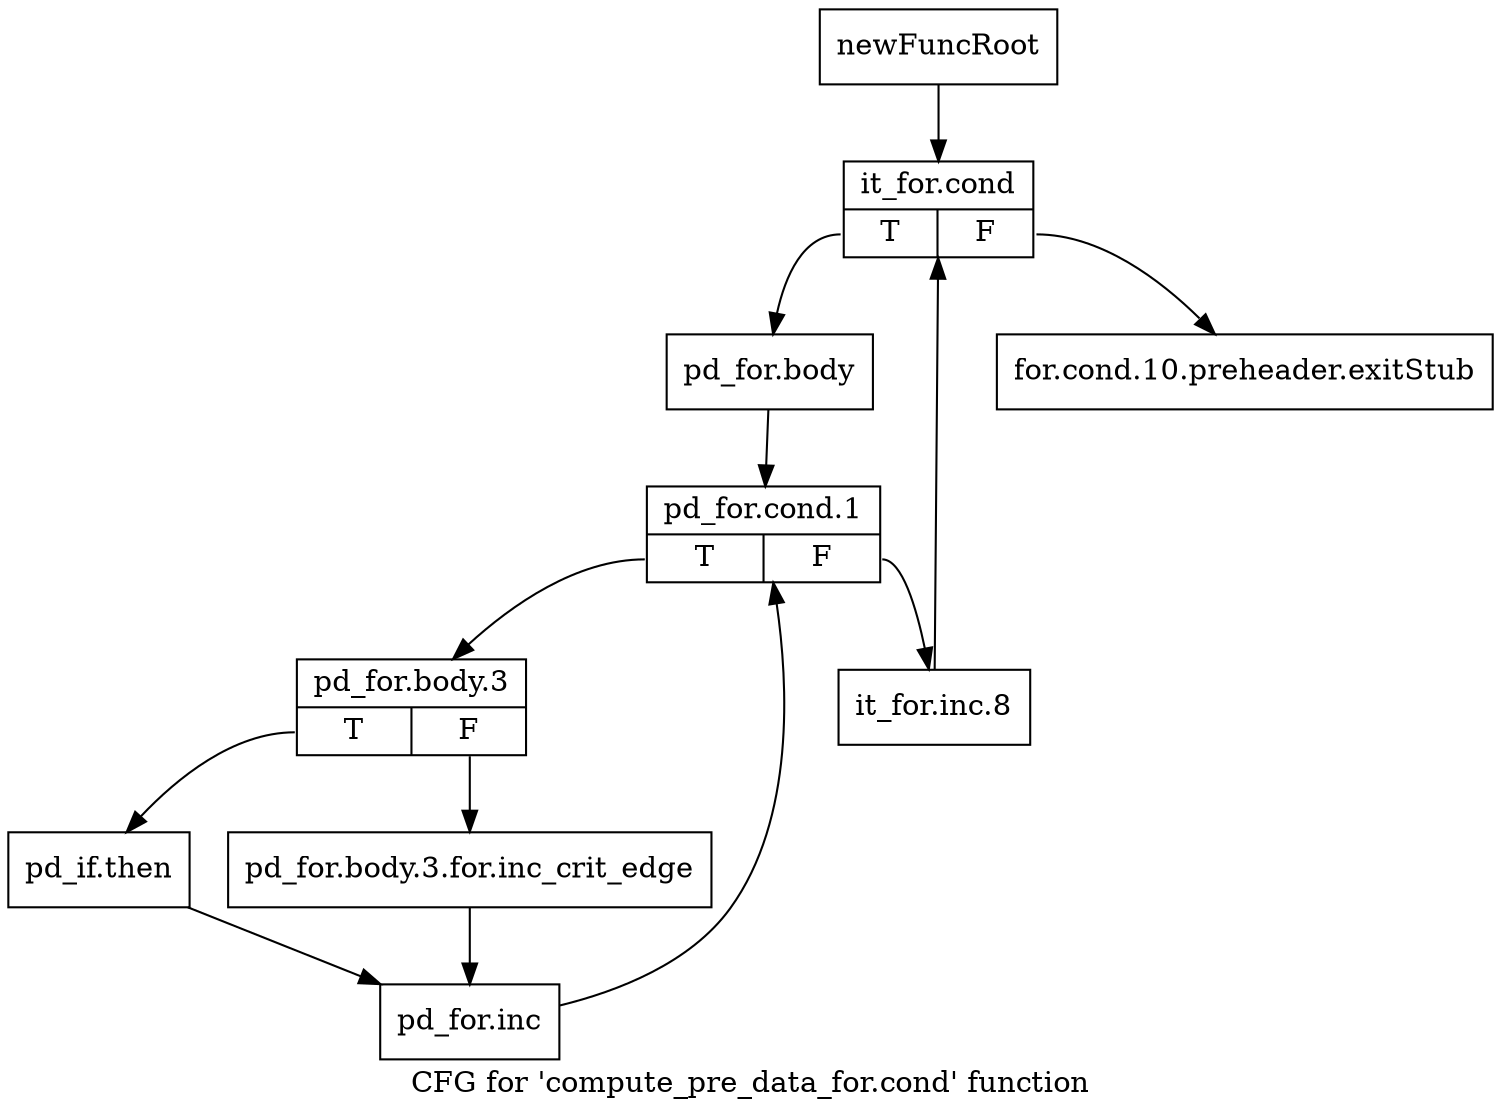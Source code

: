 digraph "CFG for 'compute_pre_data_for.cond' function" {
	label="CFG for 'compute_pre_data_for.cond' function";

	Node0xb192850 [shape=record,label="{newFuncRoot}"];
	Node0xb192850 -> Node0xb1928f0;
	Node0xb1928a0 [shape=record,label="{for.cond.10.preheader.exitStub}"];
	Node0xb1928f0 [shape=record,label="{it_for.cond|{<s0>T|<s1>F}}"];
	Node0xb1928f0:s0 -> Node0xb192940;
	Node0xb1928f0:s1 -> Node0xb1928a0;
	Node0xb192940 [shape=record,label="{pd_for.body}"];
	Node0xb192940 -> Node0xb192990;
	Node0xb192990 [shape=record,label="{pd_for.cond.1|{<s0>T|<s1>F}}"];
	Node0xb192990:s0 -> Node0xb192a30;
	Node0xb192990:s1 -> Node0xb1929e0;
	Node0xb1929e0 [shape=record,label="{it_for.inc.8}"];
	Node0xb1929e0 -> Node0xb1928f0;
	Node0xb192a30 [shape=record,label="{pd_for.body.3|{<s0>T|<s1>F}}"];
	Node0xb192a30:s0 -> Node0xb192ad0;
	Node0xb192a30:s1 -> Node0xb192a80;
	Node0xb192a80 [shape=record,label="{pd_for.body.3.for.inc_crit_edge}"];
	Node0xb192a80 -> Node0xb192b20;
	Node0xb192ad0 [shape=record,label="{pd_if.then}"];
	Node0xb192ad0 -> Node0xb192b20;
	Node0xb192b20 [shape=record,label="{pd_for.inc}"];
	Node0xb192b20 -> Node0xb192990;
}
